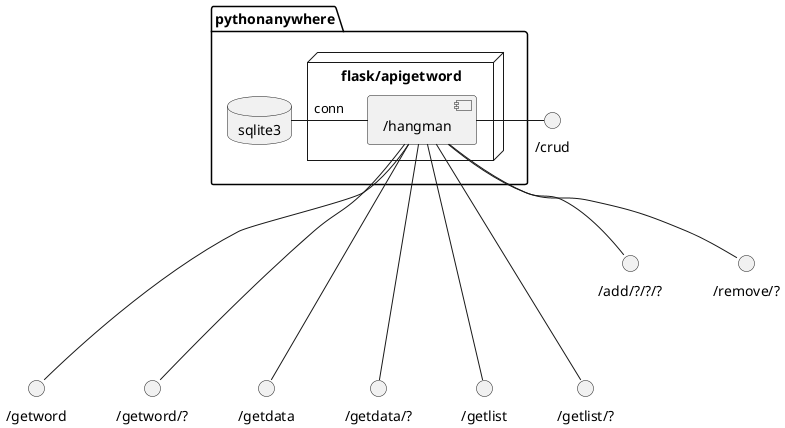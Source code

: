 @startuml
package "pythonanywhere" {

  node "flask/apigetword" {
  
    [/hangman] 
  
  }

  database "sqlite3" {
  } 
  
}
sqlite3 - [/hangman] : conn     

[/hangman] --- "/getword"
[/hangman] --- "/getword/?"
[/hangman] --- "/getdata"
[/hangman] --- "/getdata/?"
[/hangman] --- "/getlist"
[/hangman] --- "/getlist/?"
[/hangman] - "/crud"
[/hangman] -- "/add/?/?/?"
[/hangman] -- "/remove/?"


@enduml
